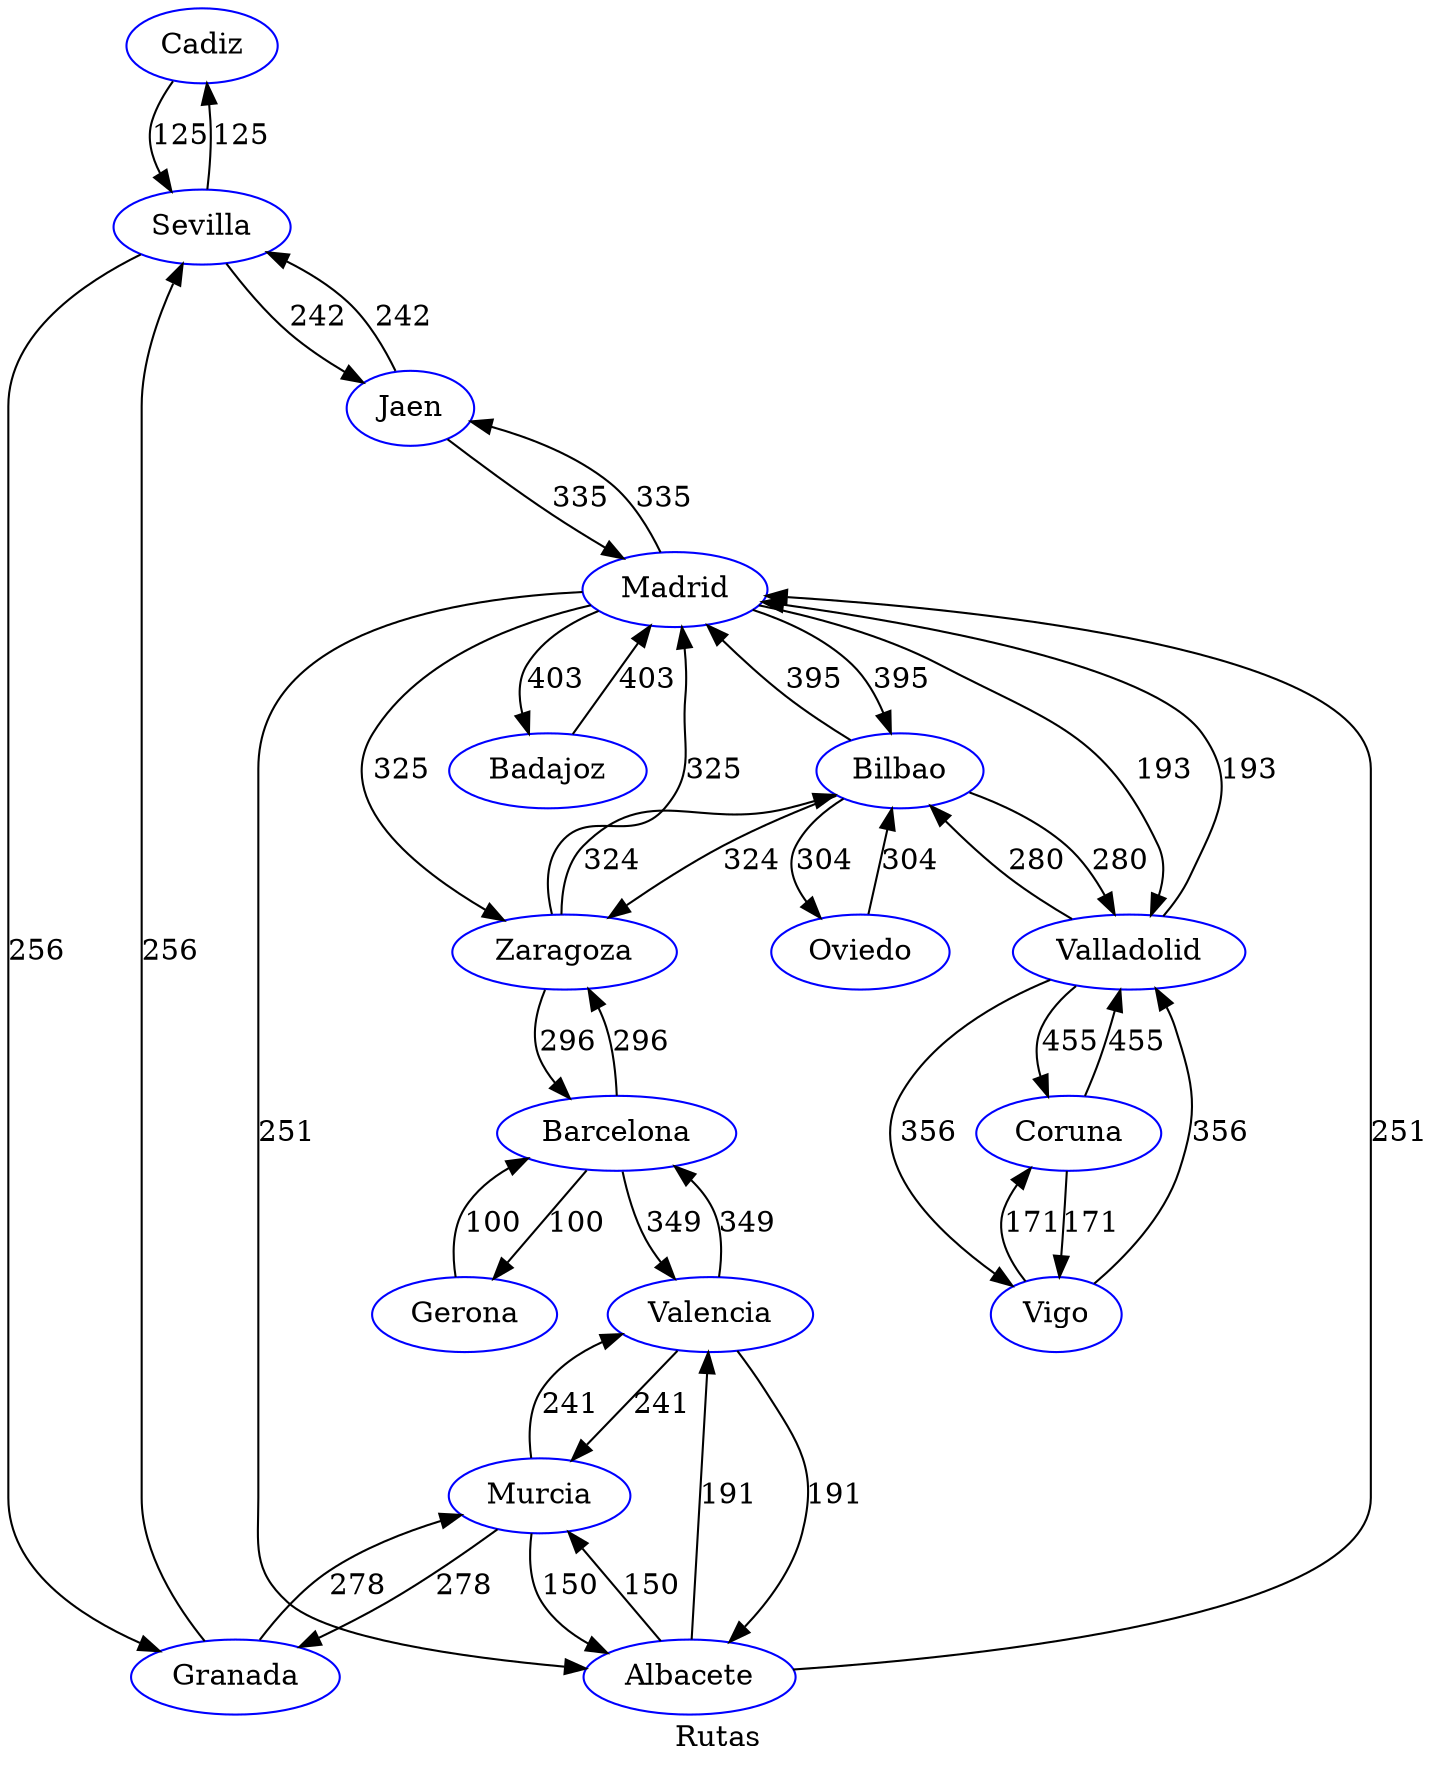 digraph G { 
node [style=circle, color = blue];Cadiz -> Sevilla[label="125"];Sevilla -> Cadiz[label="125"];Sevilla -> Granada[label="256"];Sevilla -> Jaen[label="242"];Granada -> Sevilla[label="256"];Granada -> Murcia[label="278"];Jaen -> Sevilla[label="242"];Jaen -> Madrid[label="335"];Murcia -> Granada[label="278"];Murcia -> Valencia[label="241"];Murcia -> Albacete[label="150"];Madrid -> Jaen[label="335"];Madrid -> Albacete[label="251"];Madrid -> Zaragoza[label="325"];Madrid -> Badajoz[label="403"];Madrid -> Valladolid[label="193"];Madrid -> Bilbao[label="395"];Valencia -> Murcia[label="241"];Valencia -> Albacete[label="191"];Valencia -> Barcelona[label="349"];Albacete -> Murcia[label="150"];Albacete -> Valencia[label="191"];Albacete -> Madrid[label="251"];Barcelona -> Valencia[label="349"];Barcelona -> Gerona[label="100"];Barcelona -> Zaragoza[label="296"];Gerona -> Barcelona[label="100"];Zaragoza -> Barcelona[label="296"];Zaragoza -> Madrid[label="325"];Zaragoza -> Bilbao[label="324"];Badajoz -> Madrid[label="403"];Valladolid -> Madrid[label="193"];Valladolid -> Vigo[label="356"];Valladolid -> Coruna[label="455"];Valladolid -> Bilbao[label="280"];Vigo -> Valladolid[label="356"];Vigo -> Coruna[label="171"];Coruna -> Valladolid[label="455"];Coruna -> Vigo[label="171"];Bilbao -> Valladolid[label="280"];Bilbao -> Madrid[label="395"];Bilbao -> Zaragoza[label="324"];Bilbao -> Oviedo[label="304"];Oviedo -> Bilbao[label="304"]; label = "Rutas";} 